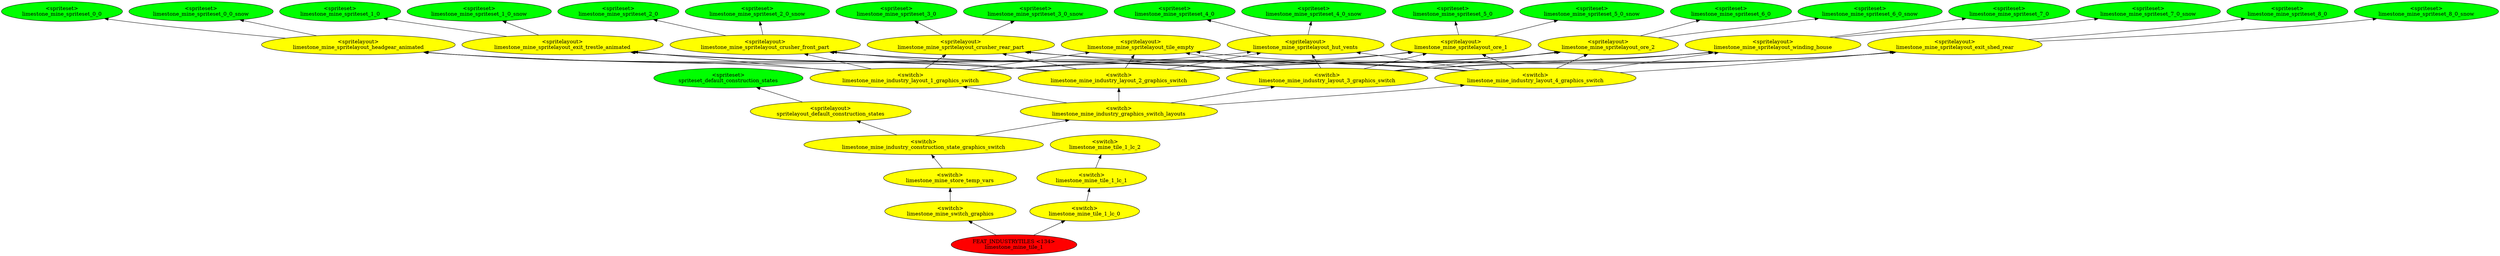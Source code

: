 digraph {
rankdir="BT"
spriteset_default_construction_states [fillcolor=green style="filled" label="<spriteset>\nspriteset_default_construction_states"]
spritelayout_default_construction_states [fillcolor=yellow style="filled" label="<spritelayout>\nspritelayout_default_construction_states"]
limestone_mine_spriteset_0_0 [fillcolor=green style="filled" label="<spriteset>\nlimestone_mine_spriteset_0_0"]
limestone_mine_spriteset_0_0_snow [fillcolor=green style="filled" label="<spriteset>\nlimestone_mine_spriteset_0_0_snow"]
limestone_mine_spriteset_1_0 [fillcolor=green style="filled" label="<spriteset>\nlimestone_mine_spriteset_1_0"]
limestone_mine_spriteset_1_0_snow [fillcolor=green style="filled" label="<spriteset>\nlimestone_mine_spriteset_1_0_snow"]
limestone_mine_spriteset_2_0 [fillcolor=green style="filled" label="<spriteset>\nlimestone_mine_spriteset_2_0"]
limestone_mine_spriteset_2_0_snow [fillcolor=green style="filled" label="<spriteset>\nlimestone_mine_spriteset_2_0_snow"]
limestone_mine_spriteset_3_0 [fillcolor=green style="filled" label="<spriteset>\nlimestone_mine_spriteset_3_0"]
limestone_mine_spriteset_3_0_snow [fillcolor=green style="filled" label="<spriteset>\nlimestone_mine_spriteset_3_0_snow"]
limestone_mine_spriteset_4_0 [fillcolor=green style="filled" label="<spriteset>\nlimestone_mine_spriteset_4_0"]
limestone_mine_spriteset_4_0_snow [fillcolor=green style="filled" label="<spriteset>\nlimestone_mine_spriteset_4_0_snow"]
limestone_mine_spriteset_5_0 [fillcolor=green style="filled" label="<spriteset>\nlimestone_mine_spriteset_5_0"]
limestone_mine_spriteset_5_0_snow [fillcolor=green style="filled" label="<spriteset>\nlimestone_mine_spriteset_5_0_snow"]
limestone_mine_spriteset_6_0 [fillcolor=green style="filled" label="<spriteset>\nlimestone_mine_spriteset_6_0"]
limestone_mine_spriteset_6_0_snow [fillcolor=green style="filled" label="<spriteset>\nlimestone_mine_spriteset_6_0_snow"]
limestone_mine_spriteset_7_0 [fillcolor=green style="filled" label="<spriteset>\nlimestone_mine_spriteset_7_0"]
limestone_mine_spriteset_7_0_snow [fillcolor=green style="filled" label="<spriteset>\nlimestone_mine_spriteset_7_0_snow"]
limestone_mine_spriteset_8_0 [fillcolor=green style="filled" label="<spriteset>\nlimestone_mine_spriteset_8_0"]
limestone_mine_spriteset_8_0_snow [fillcolor=green style="filled" label="<spriteset>\nlimestone_mine_spriteset_8_0_snow"]
limestone_mine_spritelayout_tile_empty [fillcolor=yellow style="filled" label="<spritelayout>\nlimestone_mine_spritelayout_tile_empty"]
limestone_mine_spritelayout_headgear_animated [fillcolor=yellow style="filled" label="<spritelayout>\nlimestone_mine_spritelayout_headgear_animated"]
limestone_mine_spritelayout_exit_trestle_animated [fillcolor=yellow style="filled" label="<spritelayout>\nlimestone_mine_spritelayout_exit_trestle_animated"]
limestone_mine_spritelayout_crusher_front_part [fillcolor=yellow style="filled" label="<spritelayout>\nlimestone_mine_spritelayout_crusher_front_part"]
limestone_mine_spritelayout_crusher_rear_part [fillcolor=yellow style="filled" label="<spritelayout>\nlimestone_mine_spritelayout_crusher_rear_part"]
limestone_mine_spritelayout_hut_vents [fillcolor=yellow style="filled" label="<spritelayout>\nlimestone_mine_spritelayout_hut_vents"]
limestone_mine_spritelayout_ore_1 [fillcolor=yellow style="filled" label="<spritelayout>\nlimestone_mine_spritelayout_ore_1"]
limestone_mine_spritelayout_ore_2 [fillcolor=yellow style="filled" label="<spritelayout>\nlimestone_mine_spritelayout_ore_2"]
limestone_mine_spritelayout_winding_house [fillcolor=yellow style="filled" label="<spritelayout>\nlimestone_mine_spritelayout_winding_house"]
limestone_mine_spritelayout_exit_shed_rear [fillcolor=yellow style="filled" label="<spritelayout>\nlimestone_mine_spritelayout_exit_shed_rear"]
limestone_mine_industry_layout_1_graphics_switch [fillcolor=yellow style="filled" label="<switch>\nlimestone_mine_industry_layout_1_graphics_switch"]
limestone_mine_industry_layout_2_graphics_switch [fillcolor=yellow style="filled" label="<switch>\nlimestone_mine_industry_layout_2_graphics_switch"]
limestone_mine_industry_layout_3_graphics_switch [fillcolor=yellow style="filled" label="<switch>\nlimestone_mine_industry_layout_3_graphics_switch"]
limestone_mine_industry_layout_4_graphics_switch [fillcolor=yellow style="filled" label="<switch>\nlimestone_mine_industry_layout_4_graphics_switch"]
limestone_mine_industry_graphics_switch_layouts [fillcolor=yellow style="filled" label="<switch>\nlimestone_mine_industry_graphics_switch_layouts"]
limestone_mine_industry_construction_state_graphics_switch [fillcolor=yellow style="filled" label="<switch>\nlimestone_mine_industry_construction_state_graphics_switch"]
limestone_mine_store_temp_vars [fillcolor=yellow style="filled" label="<switch>\nlimestone_mine_store_temp_vars"]
limestone_mine_switch_graphics [fillcolor=yellow style="filled" label="<switch>\nlimestone_mine_switch_graphics"]
limestone_mine_tile_1_lc_2 [fillcolor=yellow style="filled" label="<switch>\nlimestone_mine_tile_1_lc_2"]
limestone_mine_tile_1_lc_1 [fillcolor=yellow style="filled" label="<switch>\nlimestone_mine_tile_1_lc_1"]
limestone_mine_tile_1_lc_0 [fillcolor=yellow style="filled" label="<switch>\nlimestone_mine_tile_1_lc_0"]
limestone_mine_tile_1 [fillcolor=red style="filled" label="FEAT_INDUSTRYTILES <134>\nlimestone_mine_tile_1"]
limestone_mine_industry_layout_2_graphics_switch->limestone_mine_spritelayout_exit_trestle_animated
limestone_mine_industry_layout_4_graphics_switch->limestone_mine_spritelayout_crusher_rear_part
limestone_mine_industry_layout_1_graphics_switch->limestone_mine_spritelayout_hut_vents
limestone_mine_industry_layout_1_graphics_switch->limestone_mine_spritelayout_crusher_rear_part
limestone_mine_spritelayout_ore_2->limestone_mine_spriteset_6_0
limestone_mine_industry_layout_1_graphics_switch->limestone_mine_spritelayout_ore_2
limestone_mine_spritelayout_headgear_animated->limestone_mine_spriteset_0_0_snow
limestone_mine_tile_1->limestone_mine_tile_1_lc_0
limestone_mine_spritelayout_crusher_front_part->limestone_mine_spriteset_2_0_snow
limestone_mine_industry_layout_4_graphics_switch->limestone_mine_spritelayout_ore_2
limestone_mine_industry_layout_3_graphics_switch->limestone_mine_spritelayout_winding_house
limestone_mine_spritelayout_hut_vents->limestone_mine_spriteset_4_0
limestone_mine_spritelayout_ore_2->limestone_mine_spriteset_6_0_snow
limestone_mine_spritelayout_exit_shed_rear->limestone_mine_spriteset_8_0
limestone_mine_switch_graphics->limestone_mine_store_temp_vars
limestone_mine_spritelayout_winding_house->limestone_mine_spriteset_7_0_snow
limestone_mine_industry_layout_3_graphics_switch->limestone_mine_spritelayout_headgear_animated
limestone_mine_industry_layout_2_graphics_switch->limestone_mine_spritelayout_headgear_animated
limestone_mine_industry_layout_3_graphics_switch->limestone_mine_spritelayout_crusher_front_part
limestone_mine_industry_layout_1_graphics_switch->limestone_mine_spritelayout_tile_empty
limestone_mine_spritelayout_headgear_animated->limestone_mine_spriteset_0_0
limestone_mine_industry_layout_4_graphics_switch->limestone_mine_spritelayout_tile_empty
limestone_mine_spritelayout_exit_shed_rear->limestone_mine_spriteset_8_0_snow
limestone_mine_industry_graphics_switch_layouts->limestone_mine_industry_layout_1_graphics_switch
limestone_mine_industry_layout_1_graphics_switch->limestone_mine_spritelayout_headgear_animated
limestone_mine_spritelayout_winding_house->limestone_mine_spriteset_7_0
limestone_mine_industry_layout_1_graphics_switch->limestone_mine_spritelayout_exit_shed_rear
limestone_mine_spritelayout_exit_trestle_animated->limestone_mine_spriteset_1_0
limestone_mine_industry_layout_3_graphics_switch->limestone_mine_spritelayout_hut_vents
limestone_mine_industry_layout_4_graphics_switch->limestone_mine_spritelayout_exit_shed_rear
limestone_mine_industry_layout_4_graphics_switch->limestone_mine_spritelayout_ore_1
limestone_mine_industry_layout_2_graphics_switch->limestone_mine_spritelayout_crusher_rear_part
limestone_mine_industry_layout_4_graphics_switch->limestone_mine_spritelayout_exit_trestle_animated
limestone_mine_industry_construction_state_graphics_switch->spritelayout_default_construction_states
limestone_mine_spritelayout_crusher_rear_part->limestone_mine_spriteset_3_0
limestone_mine_industry_layout_2_graphics_switch->limestone_mine_spritelayout_ore_1
limestone_mine_industry_layout_4_graphics_switch->limestone_mine_spritelayout_winding_house
limestone_mine_industry_layout_4_graphics_switch->limestone_mine_spritelayout_headgear_animated
limestone_mine_industry_layout_3_graphics_switch->limestone_mine_spritelayout_ore_1
limestone_mine_industry_layout_1_graphics_switch->limestone_mine_spritelayout_ore_1
limestone_mine_industry_layout_2_graphics_switch->limestone_mine_spritelayout_ore_2
limestone_mine_industry_graphics_switch_layouts->limestone_mine_industry_layout_2_graphics_switch
limestone_mine_industry_graphics_switch_layouts->limestone_mine_industry_layout_3_graphics_switch
limestone_mine_spritelayout_ore_1->limestone_mine_spriteset_5_0_snow
limestone_mine_spritelayout_crusher_front_part->limestone_mine_spriteset_2_0
limestone_mine_industry_layout_1_graphics_switch->limestone_mine_spritelayout_crusher_front_part
limestone_mine_tile_1_lc_1->limestone_mine_tile_1_lc_2
limestone_mine_industry_layout_3_graphics_switch->limestone_mine_spritelayout_tile_empty
limestone_mine_industry_layout_4_graphics_switch->limestone_mine_spritelayout_crusher_front_part
limestone_mine_industry_layout_3_graphics_switch->limestone_mine_spritelayout_ore_2
limestone_mine_industry_layout_3_graphics_switch->limestone_mine_spritelayout_crusher_rear_part
limestone_mine_industry_layout_2_graphics_switch->limestone_mine_spritelayout_hut_vents
limestone_mine_industry_layout_1_graphics_switch->limestone_mine_spritelayout_winding_house
limestone_mine_industry_layout_1_graphics_switch->limestone_mine_spritelayout_exit_trestle_animated
limestone_mine_industry_layout_2_graphics_switch->limestone_mine_spritelayout_crusher_front_part
limestone_mine_industry_layout_3_graphics_switch->limestone_mine_spritelayout_exit_trestle_animated
limestone_mine_industry_layout_4_graphics_switch->limestone_mine_spritelayout_hut_vents
limestone_mine_industry_layout_2_graphics_switch->limestone_mine_spritelayout_tile_empty
limestone_mine_spritelayout_ore_1->limestone_mine_spriteset_5_0
spritelayout_default_construction_states->spriteset_default_construction_states
limestone_mine_industry_construction_state_graphics_switch->limestone_mine_industry_graphics_switch_layouts
limestone_mine_industry_layout_2_graphics_switch->limestone_mine_spritelayout_exit_shed_rear
limestone_mine_spritelayout_crusher_rear_part->limestone_mine_spriteset_3_0_snow
limestone_mine_tile_1->limestone_mine_switch_graphics
limestone_mine_industry_graphics_switch_layouts->limestone_mine_industry_layout_4_graphics_switch
limestone_mine_spritelayout_exit_trestle_animated->limestone_mine_spriteset_1_0_snow
limestone_mine_spritelayout_hut_vents->limestone_mine_spriteset_4_0_snow
limestone_mine_industry_layout_3_graphics_switch->limestone_mine_spritelayout_exit_shed_rear
limestone_mine_store_temp_vars->limestone_mine_industry_construction_state_graphics_switch
limestone_mine_industry_layout_2_graphics_switch->limestone_mine_spritelayout_winding_house
limestone_mine_tile_1_lc_0->limestone_mine_tile_1_lc_1
}
